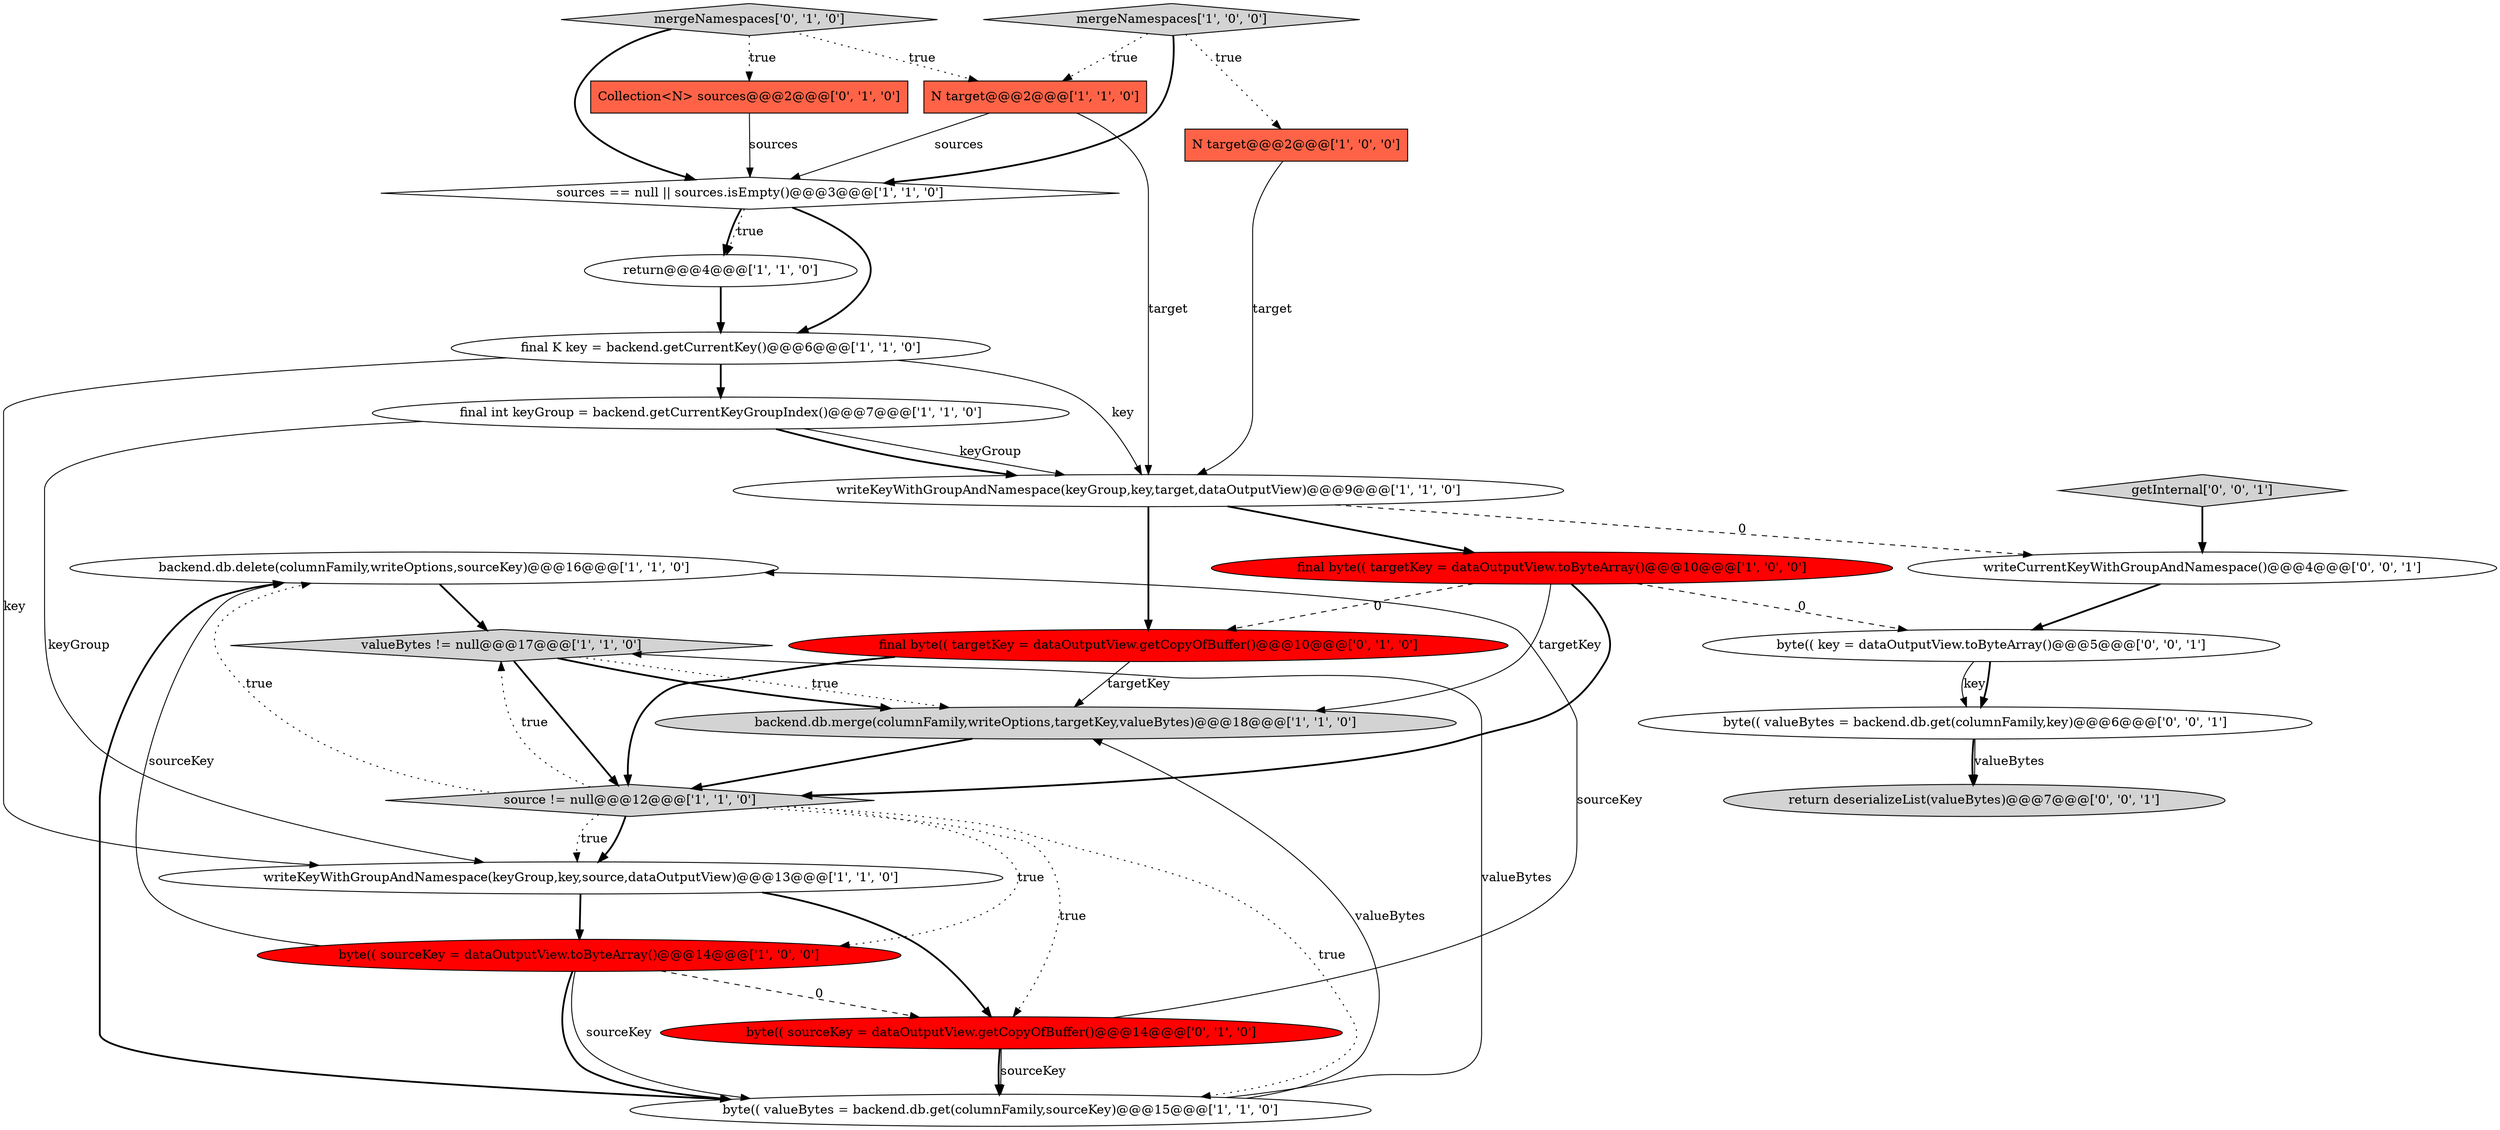 digraph {
9 [style = filled, label = "backend.db.delete(columnFamily,writeOptions,sourceKey)@@@16@@@['1', '1', '0']", fillcolor = white, shape = ellipse image = "AAA0AAABBB1BBB"];
17 [style = filled, label = "mergeNamespaces['0', '1', '0']", fillcolor = lightgray, shape = diamond image = "AAA0AAABBB2BBB"];
10 [style = filled, label = "mergeNamespaces['1', '0', '0']", fillcolor = lightgray, shape = diamond image = "AAA0AAABBB1BBB"];
3 [style = filled, label = "return@@@4@@@['1', '1', '0']", fillcolor = white, shape = ellipse image = "AAA0AAABBB1BBB"];
13 [style = filled, label = "writeKeyWithGroupAndNamespace(keyGroup,key,source,dataOutputView)@@@13@@@['1', '1', '0']", fillcolor = white, shape = ellipse image = "AAA0AAABBB1BBB"];
18 [style = filled, label = "final byte(( targetKey = dataOutputView.getCopyOfBuffer()@@@10@@@['0', '1', '0']", fillcolor = red, shape = ellipse image = "AAA1AAABBB2BBB"];
5 [style = filled, label = "valueBytes != null@@@17@@@['1', '1', '0']", fillcolor = lightgray, shape = diamond image = "AAA0AAABBB1BBB"];
7 [style = filled, label = "byte(( sourceKey = dataOutputView.toByteArray()@@@14@@@['1', '0', '0']", fillcolor = red, shape = ellipse image = "AAA1AAABBB1BBB"];
12 [style = filled, label = "final int keyGroup = backend.getCurrentKeyGroupIndex()@@@7@@@['1', '1', '0']", fillcolor = white, shape = ellipse image = "AAA0AAABBB1BBB"];
6 [style = filled, label = "backend.db.merge(columnFamily,writeOptions,targetKey,valueBytes)@@@18@@@['1', '1', '0']", fillcolor = lightgray, shape = ellipse image = "AAA0AAABBB1BBB"];
14 [style = filled, label = "final K key = backend.getCurrentKey()@@@6@@@['1', '1', '0']", fillcolor = white, shape = ellipse image = "AAA0AAABBB1BBB"];
2 [style = filled, label = "source != null@@@12@@@['1', '1', '0']", fillcolor = lightgray, shape = diamond image = "AAA0AAABBB1BBB"];
11 [style = filled, label = "sources == null || sources.isEmpty()@@@3@@@['1', '1', '0']", fillcolor = white, shape = diamond image = "AAA0AAABBB1BBB"];
24 [style = filled, label = "byte(( valueBytes = backend.db.get(columnFamily,key)@@@6@@@['0', '0', '1']", fillcolor = white, shape = ellipse image = "AAA0AAABBB3BBB"];
19 [style = filled, label = "byte(( sourceKey = dataOutputView.getCopyOfBuffer()@@@14@@@['0', '1', '0']", fillcolor = red, shape = ellipse image = "AAA1AAABBB2BBB"];
0 [style = filled, label = "writeKeyWithGroupAndNamespace(keyGroup,key,target,dataOutputView)@@@9@@@['1', '1', '0']", fillcolor = white, shape = ellipse image = "AAA0AAABBB1BBB"];
22 [style = filled, label = "getInternal['0', '0', '1']", fillcolor = lightgray, shape = diamond image = "AAA0AAABBB3BBB"];
1 [style = filled, label = "N target@@@2@@@['1', '0', '0']", fillcolor = tomato, shape = box image = "AAA0AAABBB1BBB"];
20 [style = filled, label = "writeCurrentKeyWithGroupAndNamespace()@@@4@@@['0', '0', '1']", fillcolor = white, shape = ellipse image = "AAA0AAABBB3BBB"];
23 [style = filled, label = "byte(( key = dataOutputView.toByteArray()@@@5@@@['0', '0', '1']", fillcolor = white, shape = ellipse image = "AAA0AAABBB3BBB"];
15 [style = filled, label = "byte(( valueBytes = backend.db.get(columnFamily,sourceKey)@@@15@@@['1', '1', '0']", fillcolor = white, shape = ellipse image = "AAA0AAABBB1BBB"];
21 [style = filled, label = "return deserializeList(valueBytes)@@@7@@@['0', '0', '1']", fillcolor = lightgray, shape = ellipse image = "AAA0AAABBB3BBB"];
8 [style = filled, label = "N target@@@2@@@['1', '1', '0']", fillcolor = tomato, shape = box image = "AAA0AAABBB1BBB"];
4 [style = filled, label = "final byte(( targetKey = dataOutputView.toByteArray()@@@10@@@['1', '0', '0']", fillcolor = red, shape = ellipse image = "AAA1AAABBB1BBB"];
16 [style = filled, label = "Collection<N> sources@@@2@@@['0', '1', '0']", fillcolor = tomato, shape = box image = "AAA0AAABBB2BBB"];
23->24 [style = solid, label="key"];
15->5 [style = solid, label="valueBytes"];
4->18 [style = dashed, label="0"];
10->8 [style = dotted, label="true"];
4->6 [style = solid, label="targetKey"];
15->6 [style = solid, label="valueBytes"];
12->0 [style = solid, label="keyGroup"];
19->15 [style = solid, label="sourceKey"];
7->15 [style = solid, label="sourceKey"];
11->14 [style = bold, label=""];
7->9 [style = solid, label="sourceKey"];
3->14 [style = bold, label=""];
2->15 [style = dotted, label="true"];
5->6 [style = dotted, label="true"];
18->6 [style = solid, label="targetKey"];
4->2 [style = bold, label=""];
18->2 [style = bold, label=""];
0->20 [style = dashed, label="0"];
12->0 [style = bold, label=""];
17->11 [style = bold, label=""];
2->13 [style = bold, label=""];
6->2 [style = bold, label=""];
17->16 [style = dotted, label="true"];
1->0 [style = solid, label="target"];
17->8 [style = dotted, label="true"];
5->2 [style = bold, label=""];
13->19 [style = bold, label=""];
23->24 [style = bold, label=""];
10->11 [style = bold, label=""];
2->9 [style = dotted, label="true"];
5->6 [style = bold, label=""];
20->23 [style = bold, label=""];
22->20 [style = bold, label=""];
24->21 [style = bold, label=""];
11->3 [style = bold, label=""];
0->4 [style = bold, label=""];
15->9 [style = bold, label=""];
13->7 [style = bold, label=""];
7->19 [style = dashed, label="0"];
2->7 [style = dotted, label="true"];
14->12 [style = bold, label=""];
19->9 [style = solid, label="sourceKey"];
9->5 [style = bold, label=""];
12->13 [style = solid, label="keyGroup"];
7->15 [style = bold, label=""];
0->18 [style = bold, label=""];
8->11 [style = solid, label="sources"];
10->1 [style = dotted, label="true"];
19->15 [style = bold, label=""];
2->5 [style = dotted, label="true"];
14->13 [style = solid, label="key"];
11->3 [style = dotted, label="true"];
4->23 [style = dashed, label="0"];
14->0 [style = solid, label="key"];
24->21 [style = solid, label="valueBytes"];
2->13 [style = dotted, label="true"];
2->19 [style = dotted, label="true"];
8->0 [style = solid, label="target"];
16->11 [style = solid, label="sources"];
}
